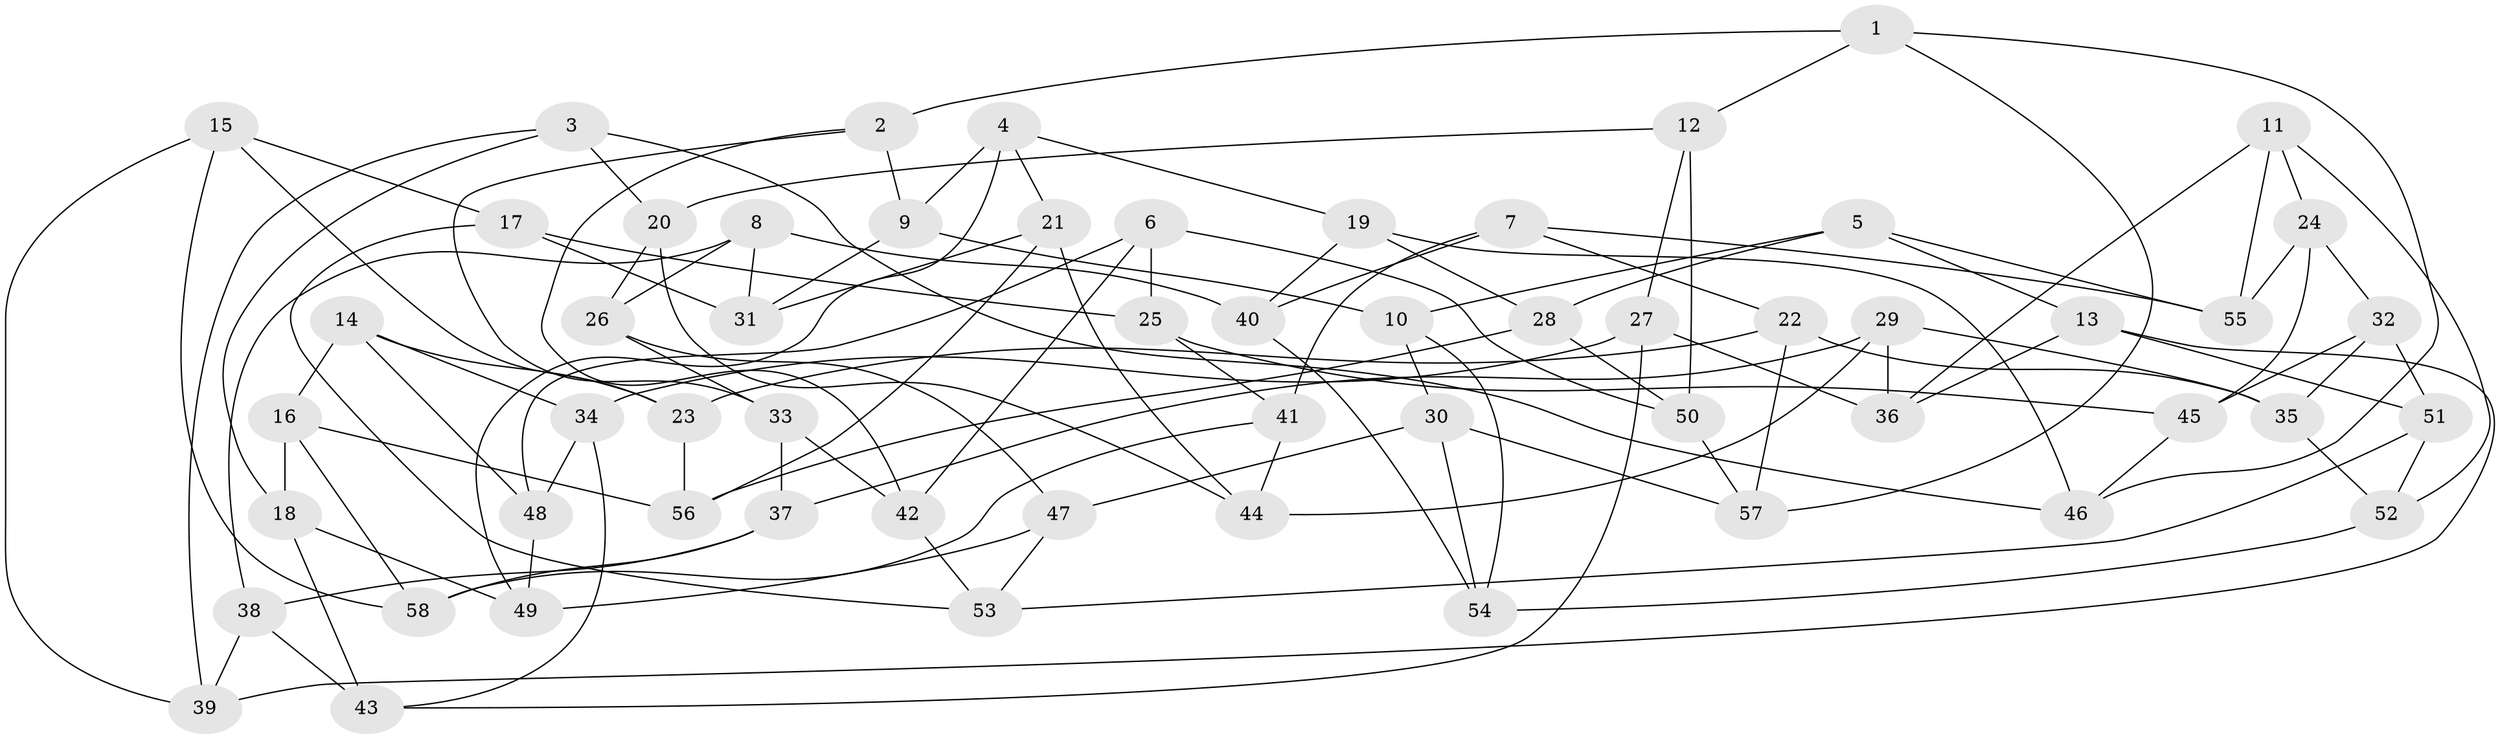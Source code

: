 // Generated by graph-tools (version 1.1) at 2025/16/03/09/25 04:16:27]
// undirected, 58 vertices, 116 edges
graph export_dot {
graph [start="1"]
  node [color=gray90,style=filled];
  1;
  2;
  3;
  4;
  5;
  6;
  7;
  8;
  9;
  10;
  11;
  12;
  13;
  14;
  15;
  16;
  17;
  18;
  19;
  20;
  21;
  22;
  23;
  24;
  25;
  26;
  27;
  28;
  29;
  30;
  31;
  32;
  33;
  34;
  35;
  36;
  37;
  38;
  39;
  40;
  41;
  42;
  43;
  44;
  45;
  46;
  47;
  48;
  49;
  50;
  51;
  52;
  53;
  54;
  55;
  56;
  57;
  58;
  1 -- 12;
  1 -- 57;
  1 -- 2;
  1 -- 46;
  2 -- 33;
  2 -- 42;
  2 -- 9;
  3 -- 39;
  3 -- 20;
  3 -- 46;
  3 -- 18;
  4 -- 19;
  4 -- 49;
  4 -- 9;
  4 -- 21;
  5 -- 10;
  5 -- 13;
  5 -- 55;
  5 -- 28;
  6 -- 42;
  6 -- 48;
  6 -- 25;
  6 -- 50;
  7 -- 55;
  7 -- 22;
  7 -- 41;
  7 -- 40;
  8 -- 40;
  8 -- 38;
  8 -- 31;
  8 -- 26;
  9 -- 31;
  9 -- 10;
  10 -- 54;
  10 -- 30;
  11 -- 52;
  11 -- 24;
  11 -- 36;
  11 -- 55;
  12 -- 27;
  12 -- 50;
  12 -- 20;
  13 -- 39;
  13 -- 36;
  13 -- 51;
  14 -- 48;
  14 -- 34;
  14 -- 23;
  14 -- 16;
  15 -- 23;
  15 -- 58;
  15 -- 17;
  15 -- 39;
  16 -- 18;
  16 -- 58;
  16 -- 56;
  17 -- 31;
  17 -- 25;
  17 -- 53;
  18 -- 43;
  18 -- 49;
  19 -- 28;
  19 -- 46;
  19 -- 40;
  20 -- 44;
  20 -- 26;
  21 -- 44;
  21 -- 31;
  21 -- 56;
  22 -- 57;
  22 -- 35;
  22 -- 23;
  23 -- 56;
  24 -- 45;
  24 -- 55;
  24 -- 32;
  25 -- 45;
  25 -- 41;
  26 -- 33;
  26 -- 47;
  27 -- 43;
  27 -- 34;
  27 -- 36;
  28 -- 50;
  28 -- 56;
  29 -- 44;
  29 -- 35;
  29 -- 37;
  29 -- 36;
  30 -- 47;
  30 -- 54;
  30 -- 57;
  32 -- 35;
  32 -- 51;
  32 -- 45;
  33 -- 42;
  33 -- 37;
  34 -- 43;
  34 -- 48;
  35 -- 52;
  37 -- 38;
  37 -- 58;
  38 -- 43;
  38 -- 39;
  40 -- 54;
  41 -- 44;
  41 -- 58;
  42 -- 53;
  45 -- 46;
  47 -- 53;
  47 -- 49;
  48 -- 49;
  50 -- 57;
  51 -- 53;
  51 -- 52;
  52 -- 54;
}
